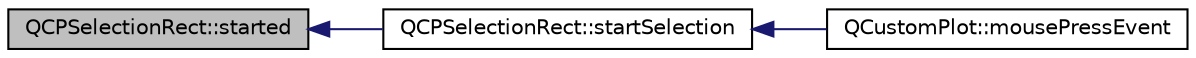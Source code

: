 digraph "QCPSelectionRect::started"
{
  edge [fontname="Helvetica",fontsize="10",labelfontname="Helvetica",labelfontsize="10"];
  node [fontname="Helvetica",fontsize="10",shape=record];
  rankdir="LR";
  Node98 [label="QCPSelectionRect::started",height=0.2,width=0.4,color="black", fillcolor="grey75", style="filled", fontcolor="black"];
  Node98 -> Node99 [dir="back",color="midnightblue",fontsize="10",style="solid",fontname="Helvetica"];
  Node99 [label="QCPSelectionRect::startSelection",height=0.2,width=0.4,color="black", fillcolor="white", style="filled",URL="$class_q_c_p_selection_rect.html#a271f24cfca8bc50a0e2b4310ff90e227"];
  Node99 -> Node100 [dir="back",color="midnightblue",fontsize="10",style="solid",fontname="Helvetica"];
  Node100 [label="QCustomPlot::mousePressEvent",height=0.2,width=0.4,color="black", fillcolor="white", style="filled",URL="$class_q_custom_plot.html#aac0a7296a6031dc667c01c1abd4ecc6b"];
}
